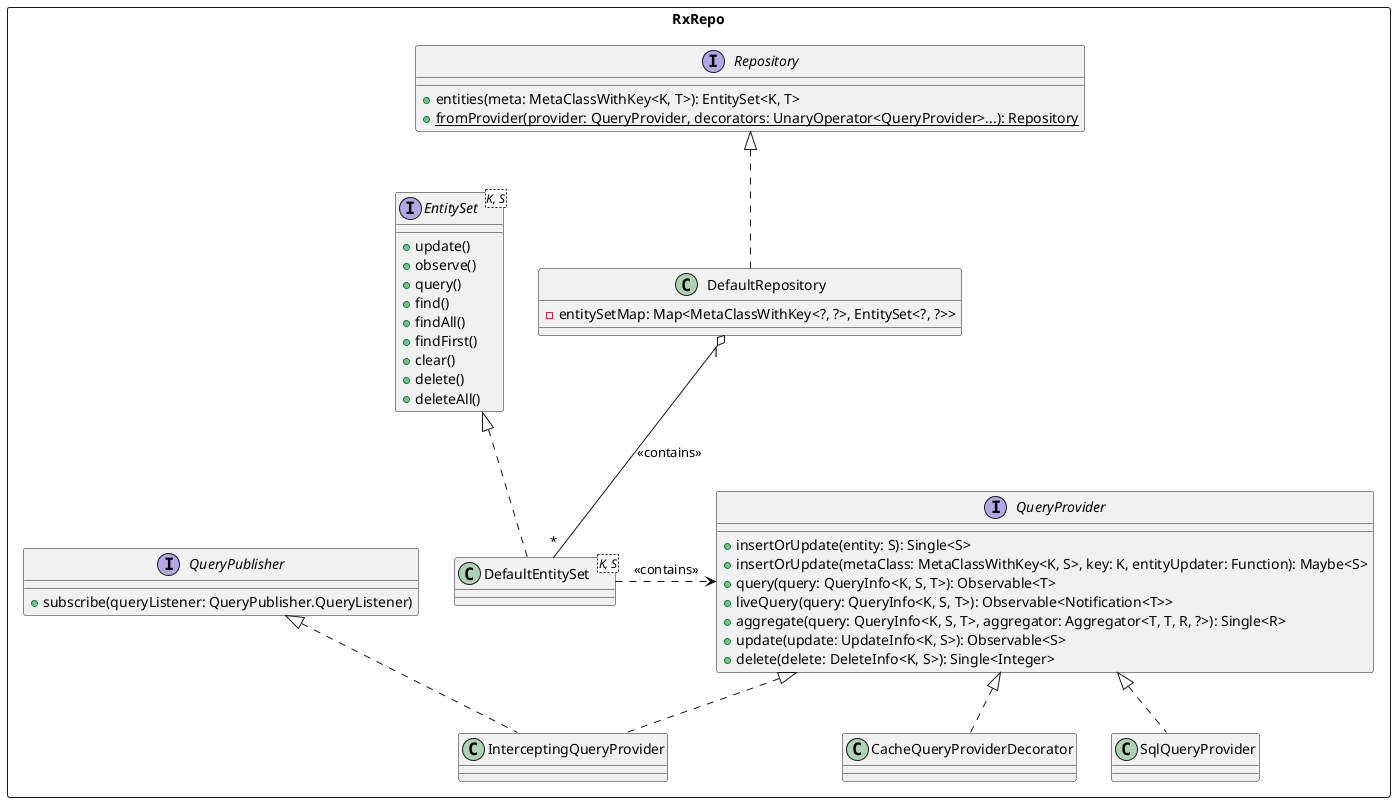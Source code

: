 @startuml

rectangle RxRepo {

  interface Repository {
    +entities(meta: MetaClassWithKey<K, T>): EntitySet<K, T>
    +{static}fromProvider(provider: QueryProvider, decorators: UnaryOperator<QueryProvider>...): Repository
  }
  class DefaultRepository implements Repository {
    -entitySetMap: Map<MetaClassWithKey<?, ?>, EntitySet<?, ?>>
  }

  interface EntitySet<K, S> {
    +update()
    +observe()
    +query()
    +find()
    +findAll()
    +findFirst()
    +clear()
    +delete()
    +deleteAll()
  }
  class DefaultEntitySet<K, S> implements EntitySet

  interface QueryProvider {
    +insertOrUpdate(entity: S): Single<S>
    +insertOrUpdate(metaClass: MetaClassWithKey<K, S>, key: K, entityUpdater: Function): Maybe<S>
    +query(query: QueryInfo<K, S, T>): Observable<T>
    +liveQuery(query: QueryInfo<K, S, T>): Observable<Notification<T>>
    +aggregate(query: QueryInfo<K, S, T>, aggregator: Aggregator<T, T, R, ?>): Single<R>
    +update(update: UpdateInfo<K, S>): Observable<S>
    +delete(delete: DeleteInfo<K, S>): Single<Integer>
  }
  interface QueryPublisher {
    +subscribe(queryListener: QueryPublisher.QueryListener)
  }
  class SqlQueryProvider implements QueryProvider
  class CacheQueryProviderDecorator implements QueryProvider
  class InterceptingQueryProvider implements QueryProvider, QueryPublisher
}

DefaultRepository "1" o-- "*" DefaultEntitySet: <<contains>>
DefaultEntitySet .> QueryProvider: <<contains>>

@enduml

